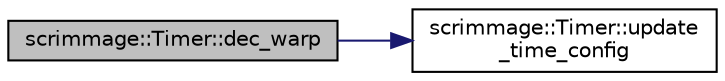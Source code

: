 digraph "scrimmage::Timer::dec_warp"
{
 // LATEX_PDF_SIZE
  edge [fontname="Helvetica",fontsize="10",labelfontname="Helvetica",labelfontsize="10"];
  node [fontname="Helvetica",fontsize="10",shape=record];
  rankdir="LR";
  Node1 [label="scrimmage::Timer::dec_warp",height=0.2,width=0.4,color="black", fillcolor="grey75", style="filled", fontcolor="black",tooltip=" "];
  Node1 -> Node2 [color="midnightblue",fontsize="10",style="solid",fontname="Helvetica"];
  Node2 [label="scrimmage::Timer::update\l_time_config",height=0.2,width=0.4,color="black", fillcolor="white", style="filled",URL="$classscrimmage_1_1Timer.html#a638afb23bc05dd7ba152c36701047068",tooltip=" "];
}
